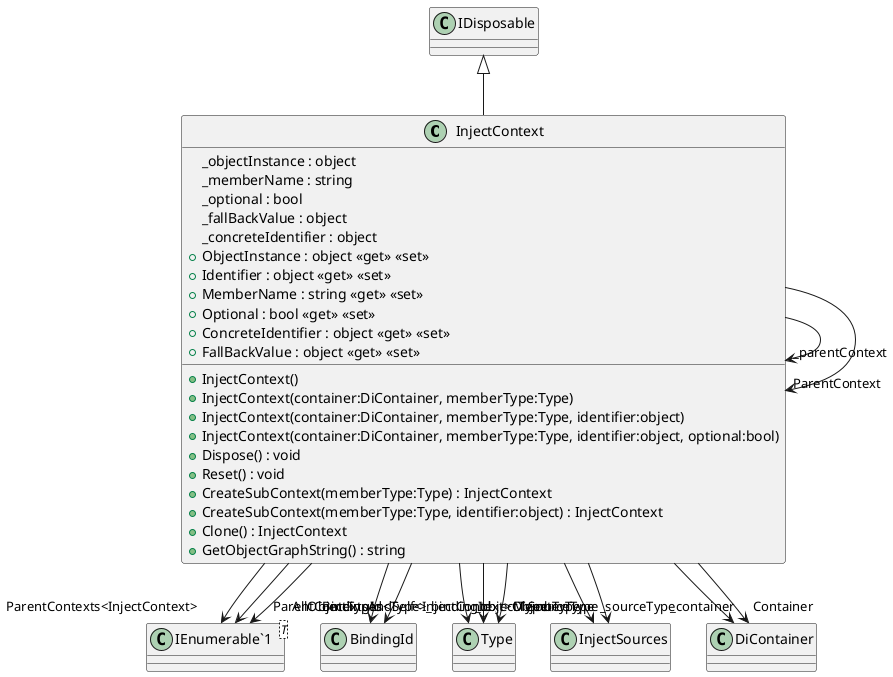 @startuml
class InjectContext {
    _objectInstance : object
    _memberName : string
    _optional : bool
    _fallBackValue : object
    _concreteIdentifier : object
    + InjectContext()
    + InjectContext(container:DiContainer, memberType:Type)
    + InjectContext(container:DiContainer, memberType:Type, identifier:object)
    + InjectContext(container:DiContainer, memberType:Type, identifier:object, optional:bool)
    + Dispose() : void
    + Reset() : void
    + ObjectInstance : object <<get>> <<set>>
    + Identifier : object <<get>> <<set>>
    + MemberName : string <<get>> <<set>>
    + Optional : bool <<get>> <<set>>
    + ConcreteIdentifier : object <<get>> <<set>>
    + FallBackValue : object <<get>> <<set>>
    + CreateSubContext(memberType:Type) : InjectContext
    + CreateSubContext(memberType:Type, identifier:object) : InjectContext
    + Clone() : InjectContext
    + GetObjectGraphString() : string
}
class "IEnumerable`1"<T> {
}
IDisposable <|-- InjectContext
InjectContext --> "_bindingId" BindingId
InjectContext --> "_objectType" Type
InjectContext --> "_parentContext" InjectContext
InjectContext --> "_sourceType" InjectSources
InjectContext --> "_container" DiContainer
InjectContext --> "BindingId" BindingId
InjectContext --> "ObjectType" Type
InjectContext --> "ParentContext" InjectContext
InjectContext --> "MemberType" Type
InjectContext --> "SourceType" InjectSources
InjectContext --> "Container" DiContainer
InjectContext --> "ParentContexts<InjectContext>" "IEnumerable`1"
InjectContext --> "ParentContextsAndSelf<InjectContext>" "IEnumerable`1"
InjectContext --> "AllObjectTypes<Type>" "IEnumerable`1"
@enduml
